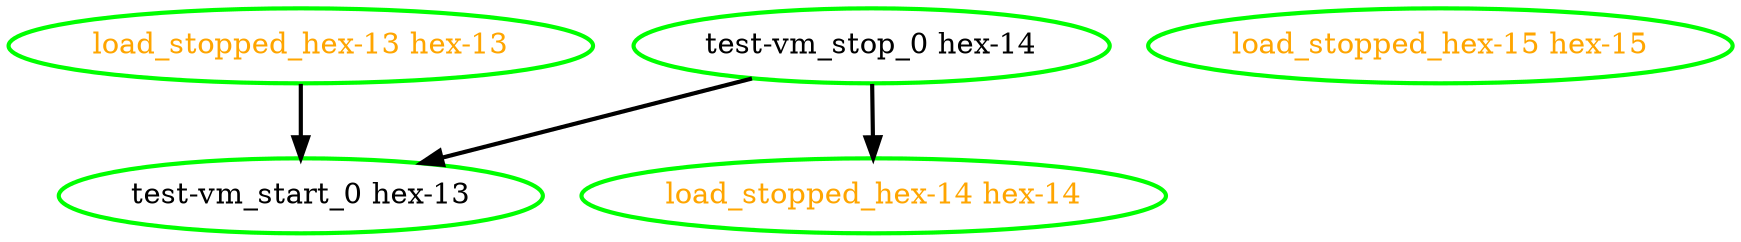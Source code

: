 digraph "g" {
"load_stopped_hex-13 hex-13" -> "test-vm_start_0 hex-13" [ style = bold]
"load_stopped_hex-13 hex-13" [ style=bold color="green" fontcolor="orange" ]
"load_stopped_hex-14 hex-14" [ style=bold color="green" fontcolor="orange" ]
"load_stopped_hex-15 hex-15" [ style=bold color="green" fontcolor="orange" ]
"test-vm_start_0 hex-13" [ style=bold color="green" fontcolor="black" ]
"test-vm_stop_0 hex-14" -> "load_stopped_hex-14 hex-14" [ style = bold]
"test-vm_stop_0 hex-14" -> "test-vm_start_0 hex-13" [ style = bold]
"test-vm_stop_0 hex-14" [ style=bold color="green" fontcolor="black" ]
}
